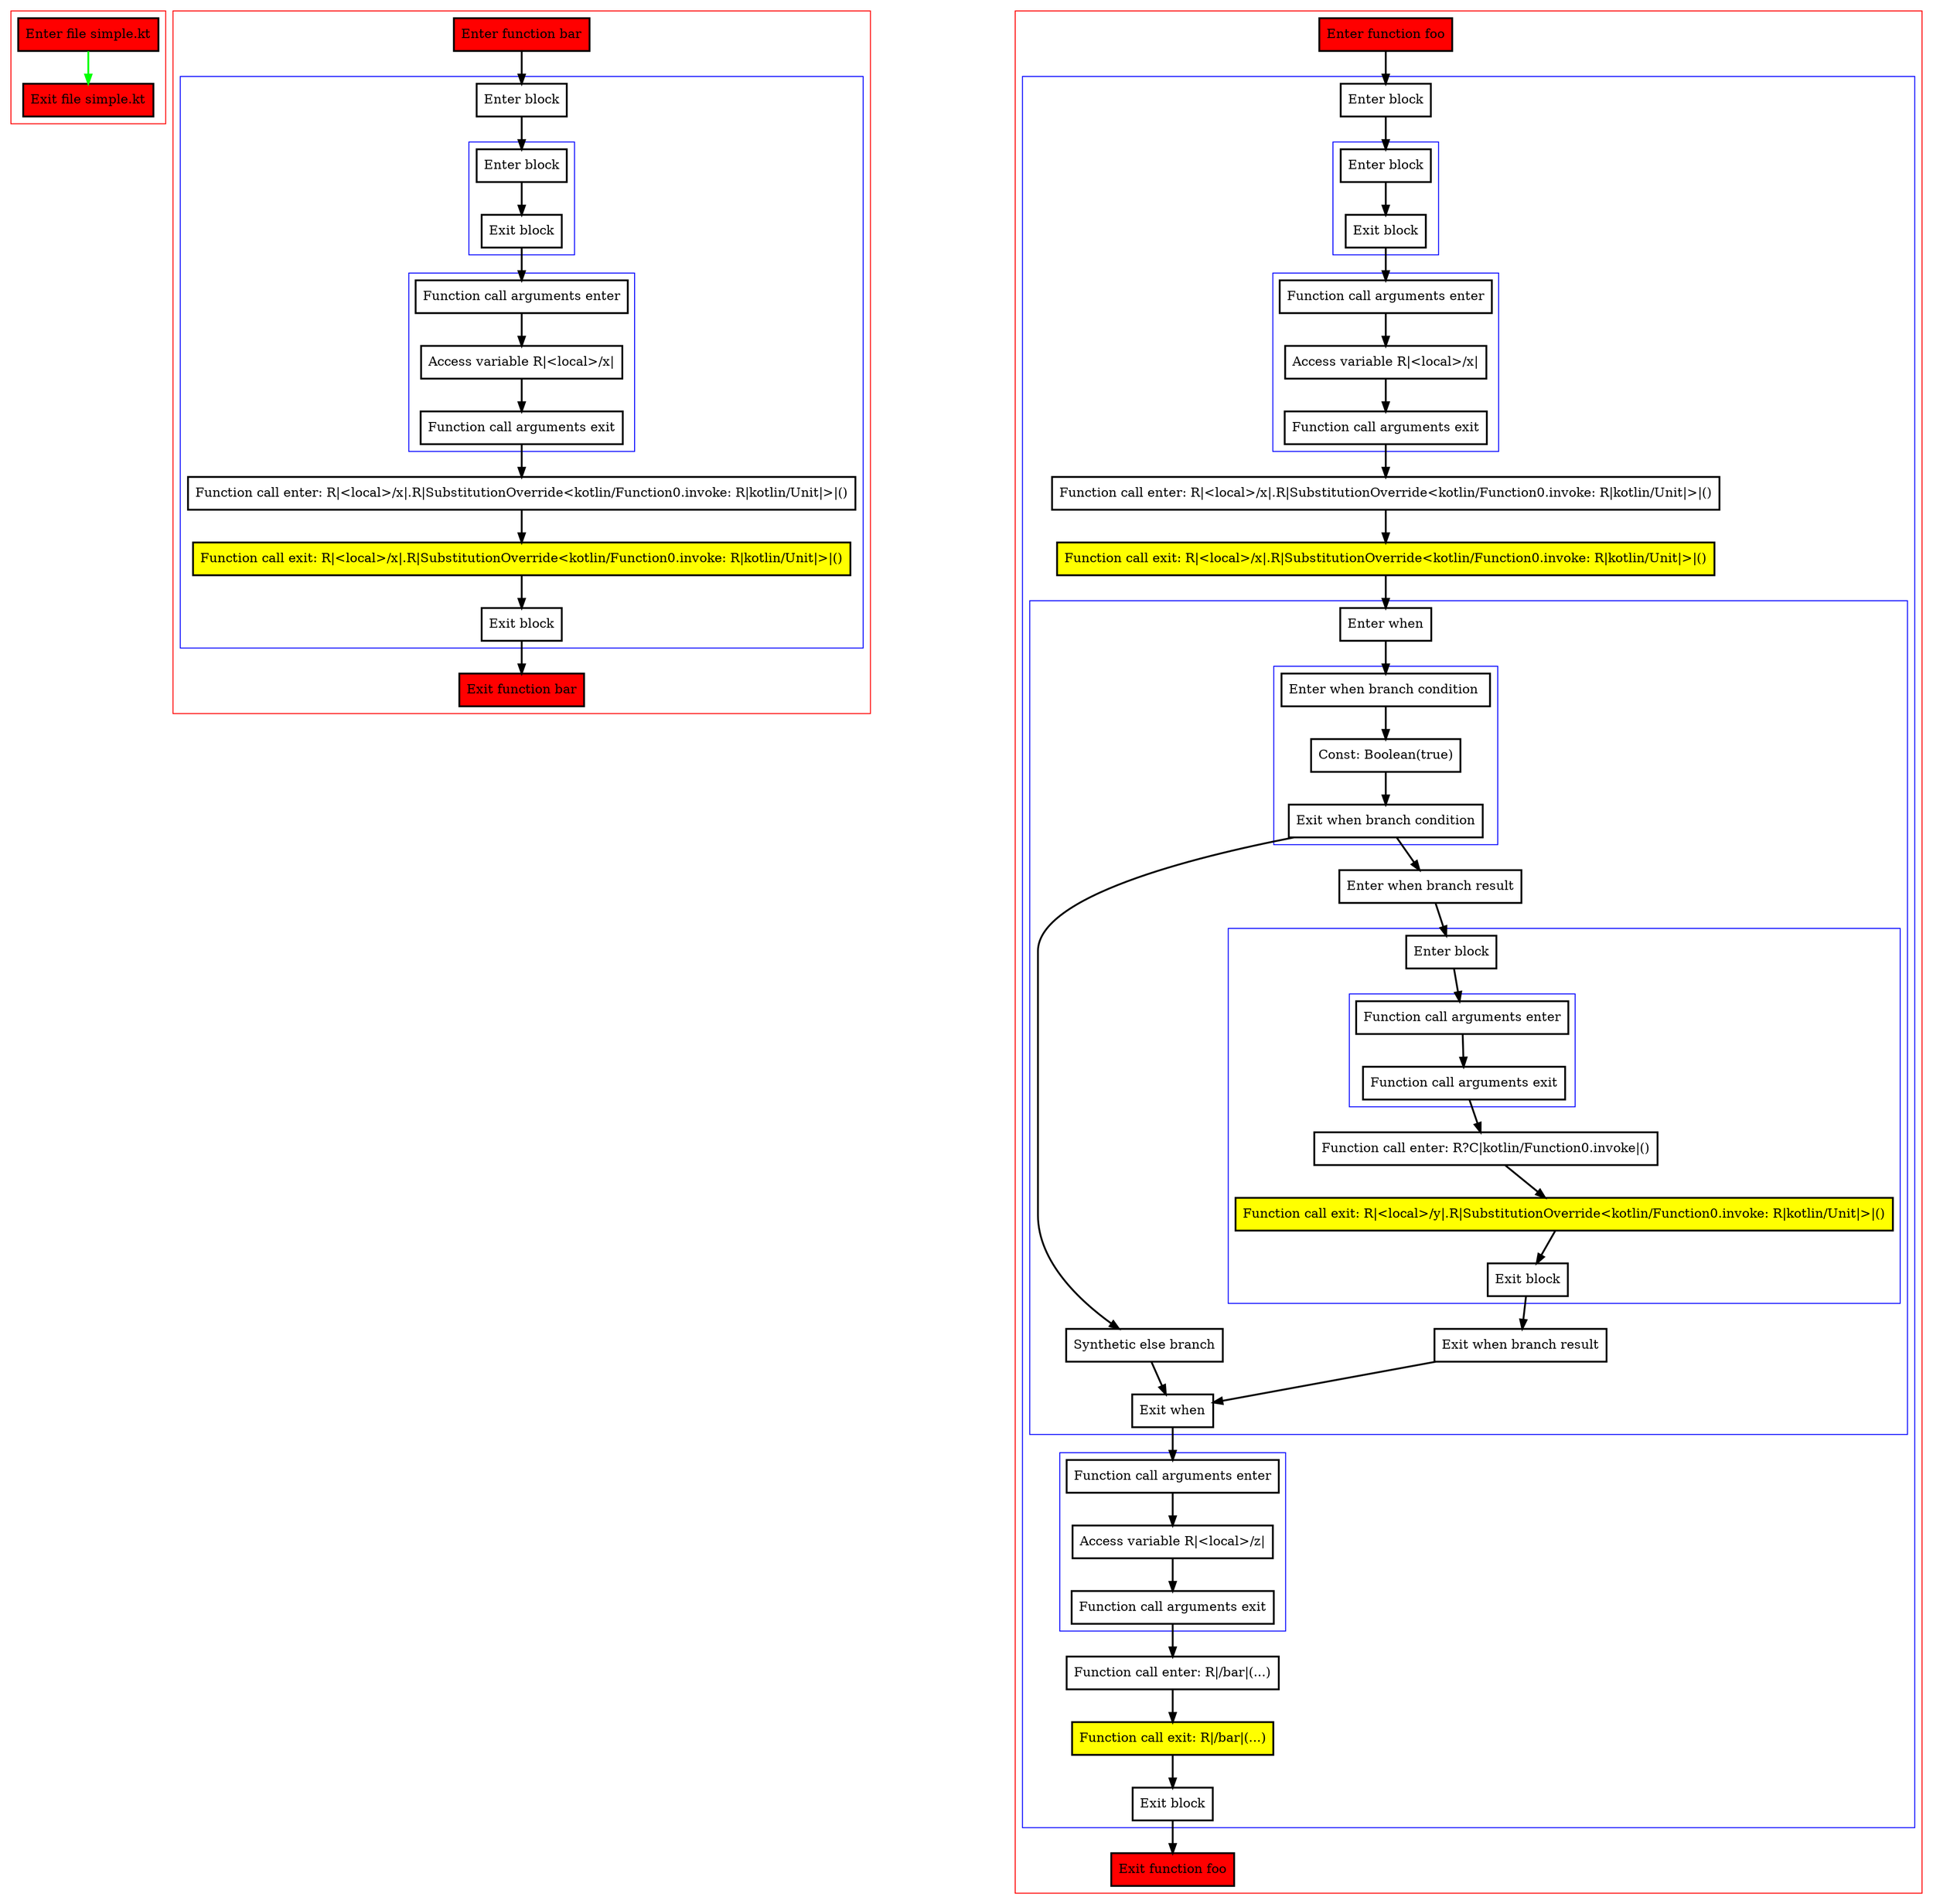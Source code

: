 digraph simple_kt {
    graph [nodesep=3]
    node [shape=box penwidth=2]
    edge [penwidth=2]

    subgraph cluster_0 {
        color=red
        0 [label="Enter file simple.kt" style="filled" fillcolor=red];
        1 [label="Exit file simple.kt" style="filled" fillcolor=red];
    }
    0 -> {1} [color=green];

    subgraph cluster_1 {
        color=red
        2 [label="Enter function bar" style="filled" fillcolor=red];
        subgraph cluster_2 {
            color=blue
            3 [label="Enter block"];
            subgraph cluster_3 {
                color=blue
                4 [label="Enter block"];
                5 [label="Exit block"];
            }
            subgraph cluster_4 {
                color=blue
                6 [label="Function call arguments enter"];
                7 [label="Access variable R|<local>/x|"];
                8 [label="Function call arguments exit"];
            }
            9 [label="Function call enter: R|<local>/x|.R|SubstitutionOverride<kotlin/Function0.invoke: R|kotlin/Unit|>|()"];
            10 [label="Function call exit: R|<local>/x|.R|SubstitutionOverride<kotlin/Function0.invoke: R|kotlin/Unit|>|()" style="filled" fillcolor=yellow];
            11 [label="Exit block"];
        }
        12 [label="Exit function bar" style="filled" fillcolor=red];
    }
    2 -> {3};
    3 -> {4};
    4 -> {5};
    5 -> {6};
    6 -> {7};
    7 -> {8};
    8 -> {9};
    9 -> {10};
    10 -> {11};
    11 -> {12};

    subgraph cluster_5 {
        color=red
        13 [label="Enter function foo" style="filled" fillcolor=red];
        subgraph cluster_6 {
            color=blue
            14 [label="Enter block"];
            subgraph cluster_7 {
                color=blue
                15 [label="Enter block"];
                16 [label="Exit block"];
            }
            subgraph cluster_8 {
                color=blue
                17 [label="Function call arguments enter"];
                18 [label="Access variable R|<local>/x|"];
                19 [label="Function call arguments exit"];
            }
            20 [label="Function call enter: R|<local>/x|.R|SubstitutionOverride<kotlin/Function0.invoke: R|kotlin/Unit|>|()"];
            21 [label="Function call exit: R|<local>/x|.R|SubstitutionOverride<kotlin/Function0.invoke: R|kotlin/Unit|>|()" style="filled" fillcolor=yellow];
            subgraph cluster_9 {
                color=blue
                22 [label="Enter when"];
                subgraph cluster_10 {
                    color=blue
                    23 [label="Enter when branch condition "];
                    24 [label="Const: Boolean(true)"];
                    25 [label="Exit when branch condition"];
                }
                26 [label="Synthetic else branch"];
                27 [label="Enter when branch result"];
                subgraph cluster_11 {
                    color=blue
                    28 [label="Enter block"];
                    subgraph cluster_12 {
                        color=blue
                        29 [label="Function call arguments enter"];
                        30 [label="Function call arguments exit"];
                    }
                    31 [label="Function call enter: R?C|kotlin/Function0.invoke|()"];
                    32 [label="Function call exit: R|<local>/y|.R|SubstitutionOverride<kotlin/Function0.invoke: R|kotlin/Unit|>|()" style="filled" fillcolor=yellow];
                    33 [label="Exit block"];
                }
                34 [label="Exit when branch result"];
                35 [label="Exit when"];
            }
            subgraph cluster_13 {
                color=blue
                36 [label="Function call arguments enter"];
                37 [label="Access variable R|<local>/z|"];
                38 [label="Function call arguments exit"];
            }
            39 [label="Function call enter: R|/bar|(...)"];
            40 [label="Function call exit: R|/bar|(...)" style="filled" fillcolor=yellow];
            41 [label="Exit block"];
        }
        42 [label="Exit function foo" style="filled" fillcolor=red];
    }
    13 -> {14};
    14 -> {15};
    15 -> {16};
    16 -> {17};
    17 -> {18};
    18 -> {19};
    19 -> {20};
    20 -> {21};
    21 -> {22};
    22 -> {23};
    23 -> {24};
    24 -> {25};
    25 -> {26 27};
    26 -> {35};
    27 -> {28};
    28 -> {29};
    29 -> {30};
    30 -> {31};
    31 -> {32};
    32 -> {33};
    33 -> {34};
    34 -> {35};
    35 -> {36};
    36 -> {37};
    37 -> {38};
    38 -> {39};
    39 -> {40};
    40 -> {41};
    41 -> {42};

}
